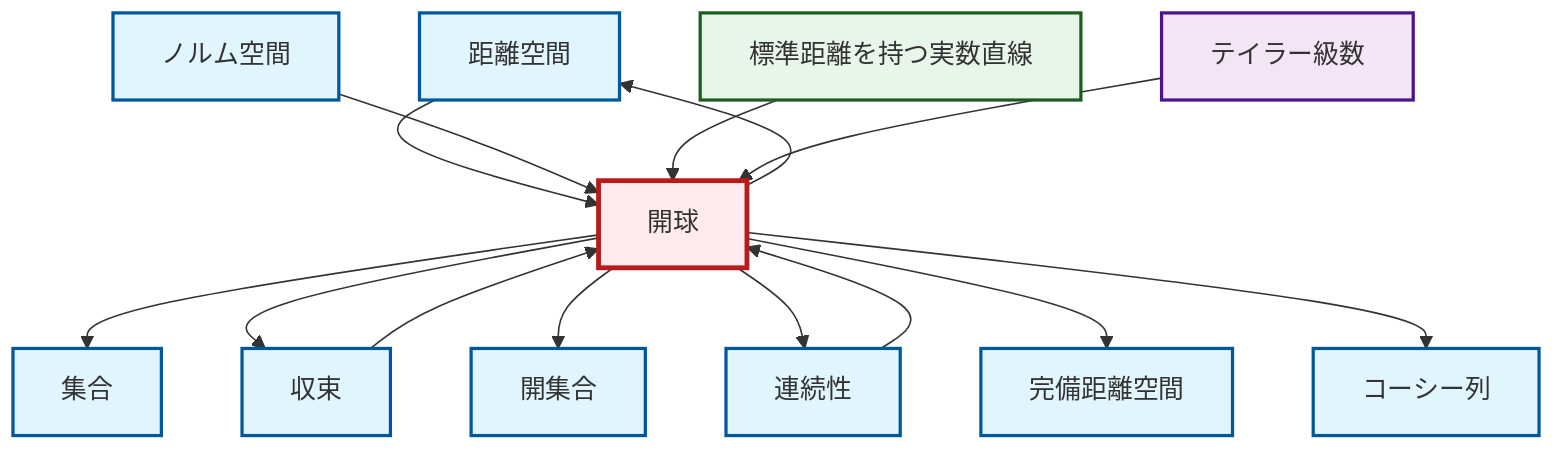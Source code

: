 graph TD
    classDef definition fill:#e1f5fe,stroke:#01579b,stroke-width:2px
    classDef theorem fill:#f3e5f5,stroke:#4a148c,stroke-width:2px
    classDef axiom fill:#fff3e0,stroke:#e65100,stroke-width:2px
    classDef example fill:#e8f5e9,stroke:#1b5e20,stroke-width:2px
    classDef current fill:#ffebee,stroke:#b71c1c,stroke-width:3px
    def-metric-space["距離空間"]:::definition
    def-open-set["開集合"]:::definition
    def-complete-metric-space["完備距離空間"]:::definition
    def-normed-vector-space["ノルム空間"]:::definition
    def-cauchy-sequence["コーシー列"]:::definition
    def-convergence["収束"]:::definition
    def-set["集合"]:::definition
    ex-real-line-metric["標準距離を持つ実数直線"]:::example
    thm-taylor-series["テイラー級数"]:::theorem
    def-open-ball["開球"]:::definition
    def-continuity["連続性"]:::definition
    def-convergence --> def-open-ball
    def-open-ball --> def-set
    def-open-ball --> def-convergence
    def-open-ball --> def-open-set
    def-metric-space --> def-open-ball
    def-normed-vector-space --> def-open-ball
    ex-real-line-metric --> def-open-ball
    def-open-ball --> def-metric-space
    def-open-ball --> def-continuity
    thm-taylor-series --> def-open-ball
    def-continuity --> def-open-ball
    def-open-ball --> def-complete-metric-space
    def-open-ball --> def-cauchy-sequence
    class def-open-ball current